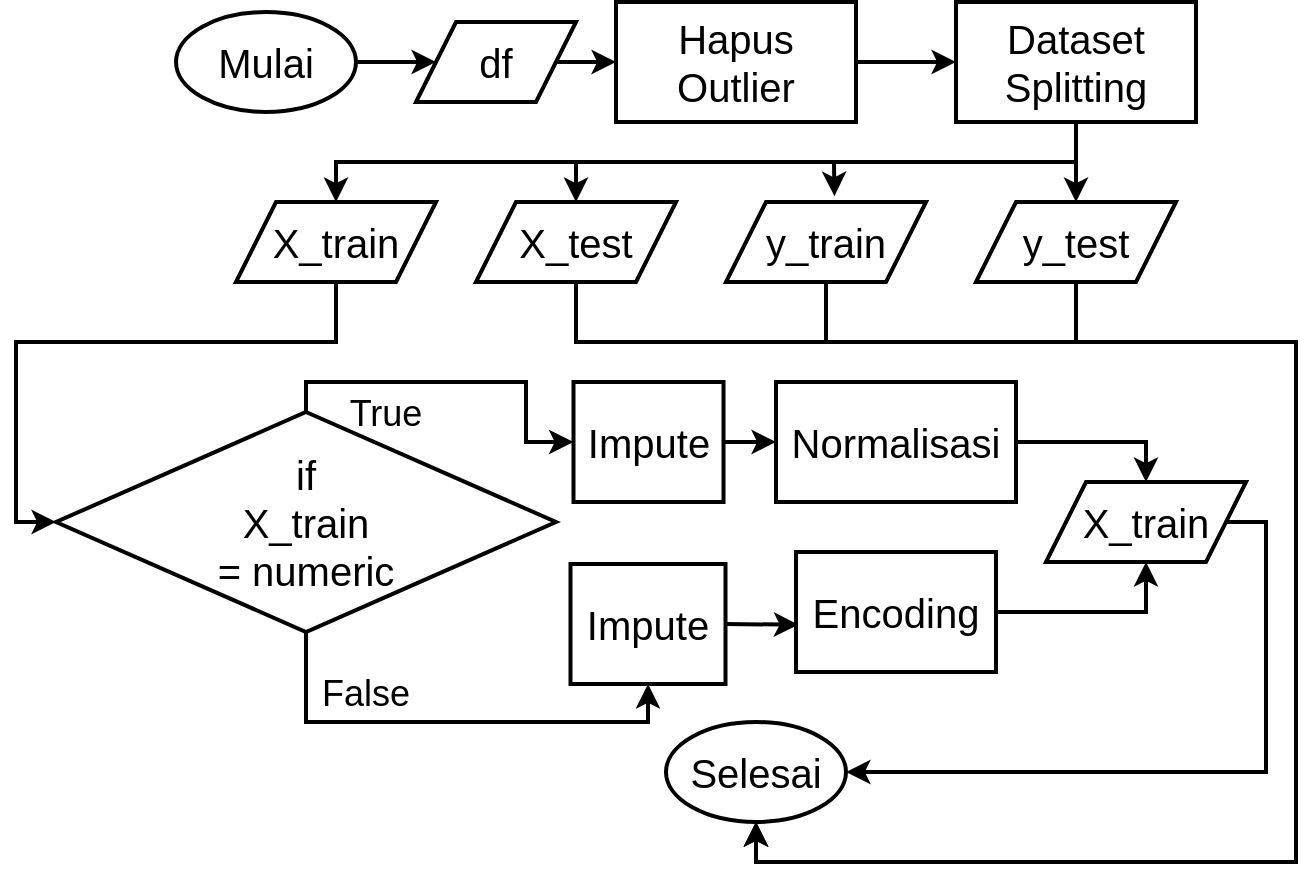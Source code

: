 <mxfile version="15.6.8" type="device"><diagram id="pLoMKyOJUb5f4d5D5iFk" name="Page-1"><mxGraphModel dx="1138" dy="634" grid="1" gridSize="10" guides="1" tooltips="1" connect="1" arrows="1" fold="1" page="1" pageScale="1" pageWidth="850" pageHeight="1100" math="0" shadow="0"><root><mxCell id="0"/><mxCell id="1" parent="0"/><mxCell id="4ybWnc3xlMDUk31ouNec-40" value="" style="group" vertex="1" connectable="0" parent="1"><mxGeometry x="20" y="90" width="640" height="430" as="geometry"/></mxCell><mxCell id="4ybWnc3xlMDUk31ouNec-1" value="&lt;font style=&quot;font-size: 20px&quot;&gt;Mulai&lt;/font&gt;" style="ellipse;whiteSpace=wrap;html=1;strokeWidth=2;" vertex="1" parent="4ybWnc3xlMDUk31ouNec-40"><mxGeometry x="80" y="5" width="90" height="50" as="geometry"/></mxCell><mxCell id="4ybWnc3xlMDUk31ouNec-2" value="&lt;font style=&quot;font-size: 20px&quot;&gt;Selesai&lt;/font&gt;" style="ellipse;whiteSpace=wrap;html=1;strokeWidth=2;" vertex="1" parent="4ybWnc3xlMDUk31ouNec-40"><mxGeometry x="325" y="360" width="90" height="50" as="geometry"/></mxCell><mxCell id="4ybWnc3xlMDUk31ouNec-3" value="df" style="shape=parallelogram;perimeter=parallelogramPerimeter;whiteSpace=wrap;html=1;fixedSize=1;fontSize=20;strokeWidth=2;" vertex="1" parent="4ybWnc3xlMDUk31ouNec-40"><mxGeometry x="200" y="10" width="80" height="40" as="geometry"/></mxCell><mxCell id="4ybWnc3xlMDUk31ouNec-4" value="Hapus&lt;br&gt;Outlier" style="rounded=0;whiteSpace=wrap;html=1;fontSize=20;strokeWidth=2;" vertex="1" parent="4ybWnc3xlMDUk31ouNec-40"><mxGeometry x="300" width="120" height="60" as="geometry"/></mxCell><mxCell id="4ybWnc3xlMDUk31ouNec-5" value="Dataset&lt;br&gt;Splitting" style="rounded=0;whiteSpace=wrap;html=1;fontSize=20;strokeWidth=2;" vertex="1" parent="4ybWnc3xlMDUk31ouNec-40"><mxGeometry x="470" width="120" height="60" as="geometry"/></mxCell><mxCell id="4ybWnc3xlMDUk31ouNec-6" value="X_train" style="shape=parallelogram;perimeter=parallelogramPerimeter;whiteSpace=wrap;html=1;fixedSize=1;fontSize=20;strokeWidth=2;" vertex="1" parent="4ybWnc3xlMDUk31ouNec-40"><mxGeometry x="110" y="100" width="100" height="40" as="geometry"/></mxCell><mxCell id="4ybWnc3xlMDUk31ouNec-7" value="X_test" style="shape=parallelogram;perimeter=parallelogramPerimeter;whiteSpace=wrap;html=1;fixedSize=1;fontSize=20;strokeWidth=2;" vertex="1" parent="4ybWnc3xlMDUk31ouNec-40"><mxGeometry x="230" y="100" width="100" height="40" as="geometry"/></mxCell><mxCell id="4ybWnc3xlMDUk31ouNec-8" value="y_train" style="shape=parallelogram;perimeter=parallelogramPerimeter;whiteSpace=wrap;html=1;fixedSize=1;fontSize=20;strokeWidth=2;" vertex="1" parent="4ybWnc3xlMDUk31ouNec-40"><mxGeometry x="355" y="100" width="100" height="40" as="geometry"/></mxCell><mxCell id="4ybWnc3xlMDUk31ouNec-9" value="y_test" style="shape=parallelogram;perimeter=parallelogramPerimeter;whiteSpace=wrap;html=1;fixedSize=1;fontSize=20;strokeWidth=2;" vertex="1" parent="4ybWnc3xlMDUk31ouNec-40"><mxGeometry x="480" y="100" width="100" height="40" as="geometry"/></mxCell><mxCell id="4ybWnc3xlMDUk31ouNec-10" value="" style="endArrow=classic;html=1;rounded=0;fontSize=20;strokeWidth=2;exitX=1;exitY=0.5;exitDx=0;exitDy=0;entryX=0;entryY=0.5;entryDx=0;entryDy=0;" edge="1" parent="4ybWnc3xlMDUk31ouNec-40" source="4ybWnc3xlMDUk31ouNec-3" target="4ybWnc3xlMDUk31ouNec-4"><mxGeometry x="20" width="50" height="50" as="geometry"><mxPoint x="380" y="270" as="sourcePoint"/><mxPoint x="430" y="220" as="targetPoint"/></mxGeometry></mxCell><mxCell id="4ybWnc3xlMDUk31ouNec-11" value="" style="endArrow=classic;html=1;rounded=0;fontSize=20;strokeWidth=2;exitX=1;exitY=0.5;exitDx=0;exitDy=0;entryX=0;entryY=0.5;entryDx=0;entryDy=0;" edge="1" parent="4ybWnc3xlMDUk31ouNec-40" source="4ybWnc3xlMDUk31ouNec-4" target="4ybWnc3xlMDUk31ouNec-5"><mxGeometry x="20" width="50" height="50" as="geometry"><mxPoint x="490" y="245" as="sourcePoint"/><mxPoint x="540" y="195" as="targetPoint"/></mxGeometry></mxCell><mxCell id="4ybWnc3xlMDUk31ouNec-12" value="" style="endArrow=classic;html=1;rounded=0;fontSize=20;strokeWidth=2;exitX=1;exitY=0.5;exitDx=0;exitDy=0;entryX=0;entryY=0.5;entryDx=0;entryDy=0;" edge="1" parent="4ybWnc3xlMDUk31ouNec-40" source="4ybWnc3xlMDUk31ouNec-1" target="4ybWnc3xlMDUk31ouNec-3"><mxGeometry x="20" width="50" height="50" as="geometry"><mxPoint x="400" y="240" as="sourcePoint"/><mxPoint x="450" y="190" as="targetPoint"/></mxGeometry></mxCell><mxCell id="4ybWnc3xlMDUk31ouNec-14" value="" style="endArrow=classic;html=1;rounded=0;fontSize=20;strokeWidth=2;exitX=0.5;exitY=1;exitDx=0;exitDy=0;entryX=0.5;entryY=0;entryDx=0;entryDy=0;" edge="1" parent="4ybWnc3xlMDUk31ouNec-40" source="4ybWnc3xlMDUk31ouNec-5" target="4ybWnc3xlMDUk31ouNec-9"><mxGeometry x="20" width="50" height="50" as="geometry"><mxPoint x="380" y="100" as="sourcePoint"/><mxPoint x="430" y="50" as="targetPoint"/></mxGeometry></mxCell><mxCell id="4ybWnc3xlMDUk31ouNec-15" value="" style="endArrow=classic;html=1;rounded=0;fontSize=20;strokeWidth=2;exitX=0.5;exitY=1;exitDx=0;exitDy=0;entryX=0.542;entryY=-0.073;entryDx=0;entryDy=0;entryPerimeter=0;" edge="1" parent="4ybWnc3xlMDUk31ouNec-40" source="4ybWnc3xlMDUk31ouNec-5" target="4ybWnc3xlMDUk31ouNec-8"><mxGeometry x="20" width="50" height="50" as="geometry"><mxPoint x="380" y="100" as="sourcePoint"/><mxPoint x="430" y="50" as="targetPoint"/><Array as="points"><mxPoint x="530" y="80"/><mxPoint x="409" y="80"/></Array></mxGeometry></mxCell><mxCell id="4ybWnc3xlMDUk31ouNec-16" value="" style="endArrow=classic;html=1;rounded=0;fontSize=20;strokeWidth=2;exitX=0.5;exitY=1;exitDx=0;exitDy=0;entryX=0.5;entryY=0;entryDx=0;entryDy=0;" edge="1" parent="4ybWnc3xlMDUk31ouNec-40" source="4ybWnc3xlMDUk31ouNec-5" target="4ybWnc3xlMDUk31ouNec-7"><mxGeometry x="20" width="50" height="50" as="geometry"><mxPoint x="340" y="150" as="sourcePoint"/><mxPoint x="390" y="100" as="targetPoint"/><Array as="points"><mxPoint x="530" y="80"/><mxPoint x="280" y="80"/></Array></mxGeometry></mxCell><mxCell id="4ybWnc3xlMDUk31ouNec-17" value="" style="endArrow=classic;html=1;rounded=0;fontSize=20;strokeWidth=2;exitX=0.5;exitY=1;exitDx=0;exitDy=0;entryX=0.5;entryY=0;entryDx=0;entryDy=0;" edge="1" parent="4ybWnc3xlMDUk31ouNec-40" source="4ybWnc3xlMDUk31ouNec-5" target="4ybWnc3xlMDUk31ouNec-6"><mxGeometry x="20" width="50" height="50" as="geometry"><mxPoint x="340" y="150" as="sourcePoint"/><mxPoint x="390" y="100" as="targetPoint"/><Array as="points"><mxPoint x="530" y="80"/><mxPoint x="160" y="80"/></Array></mxGeometry></mxCell><mxCell id="4ybWnc3xlMDUk31ouNec-18" value="if&lt;br&gt;X_train&lt;br&gt;= numeric" style="rhombus;whiteSpace=wrap;html=1;fontSize=20;strokeWidth=2;" vertex="1" parent="4ybWnc3xlMDUk31ouNec-40"><mxGeometry x="20" y="205" width="250" height="110" as="geometry"/></mxCell><mxCell id="4ybWnc3xlMDUk31ouNec-19" value="" style="endArrow=classic;html=1;rounded=0;fontSize=20;strokeWidth=2;exitX=0.5;exitY=1;exitDx=0;exitDy=0;entryX=0;entryY=0.5;entryDx=0;entryDy=0;" edge="1" parent="4ybWnc3xlMDUk31ouNec-40" source="4ybWnc3xlMDUk31ouNec-6" target="4ybWnc3xlMDUk31ouNec-18"><mxGeometry x="20" width="50" height="50" as="geometry"><mxPoint x="140" y="190" as="sourcePoint"/><mxPoint x="190" y="140" as="targetPoint"/><Array as="points"><mxPoint x="160" y="170"/><mxPoint y="170"/><mxPoint y="260"/></Array></mxGeometry></mxCell><mxCell id="4ybWnc3xlMDUk31ouNec-20" value="X_train" style="shape=parallelogram;perimeter=parallelogramPerimeter;whiteSpace=wrap;html=1;fixedSize=1;fontSize=20;strokeWidth=2;" vertex="1" parent="4ybWnc3xlMDUk31ouNec-40"><mxGeometry x="515" y="240" width="100" height="40" as="geometry"/></mxCell><mxCell id="4ybWnc3xlMDUk31ouNec-22" value="Impute" style="rounded=0;whiteSpace=wrap;html=1;fontSize=20;strokeWidth=2;" vertex="1" parent="4ybWnc3xlMDUk31ouNec-40"><mxGeometry x="278.75" y="190" width="75" height="60" as="geometry"/></mxCell><mxCell id="4ybWnc3xlMDUk31ouNec-23" value="Impute" style="rounded=0;whiteSpace=wrap;html=1;fontSize=20;strokeWidth=2;" vertex="1" parent="4ybWnc3xlMDUk31ouNec-40"><mxGeometry x="277.25" y="281" width="77.5" height="60" as="geometry"/></mxCell><mxCell id="4ybWnc3xlMDUk31ouNec-24" value="" style="endArrow=classic;html=1;rounded=0;fontSize=20;strokeWidth=2;exitX=0.5;exitY=1;exitDx=0;exitDy=0;entryX=0.5;entryY=1;entryDx=0;entryDy=0;" edge="1" parent="4ybWnc3xlMDUk31ouNec-40" target="4ybWnc3xlMDUk31ouNec-23"><mxGeometry x="20" width="50" height="50" as="geometry"><mxPoint x="145" y="315" as="sourcePoint"/><mxPoint x="280" y="390" as="targetPoint"/><Array as="points"><mxPoint x="145" y="360"/><mxPoint x="316" y="360"/></Array></mxGeometry></mxCell><mxCell id="4ybWnc3xlMDUk31ouNec-25" value="" style="endArrow=classic;html=1;rounded=0;fontSize=20;strokeWidth=2;exitX=0.5;exitY=0;exitDx=0;exitDy=0;entryX=0;entryY=0.5;entryDx=0;entryDy=0;" edge="1" parent="4ybWnc3xlMDUk31ouNec-40" source="4ybWnc3xlMDUk31ouNec-18" target="4ybWnc3xlMDUk31ouNec-22"><mxGeometry x="20" width="50" height="50" as="geometry"><mxPoint x="335" y="190" as="sourcePoint"/><mxPoint x="385" y="140" as="targetPoint"/><Array as="points"><mxPoint x="145" y="190"/><mxPoint x="255" y="190"/><mxPoint x="255" y="220"/></Array></mxGeometry></mxCell><mxCell id="4ybWnc3xlMDUk31ouNec-26" value="&lt;font style=&quot;font-size: 18px&quot;&gt;True&lt;/font&gt;" style="text;html=1;strokeColor=none;fillColor=none;align=center;verticalAlign=middle;whiteSpace=wrap;rounded=0;fontSize=20;" vertex="1" parent="4ybWnc3xlMDUk31ouNec-40"><mxGeometry x="155" y="190" width="60" height="30" as="geometry"/></mxCell><mxCell id="4ybWnc3xlMDUk31ouNec-27" value="&lt;font style=&quot;font-size: 18px&quot;&gt;False&lt;/font&gt;" style="text;html=1;strokeColor=none;fillColor=none;align=center;verticalAlign=middle;whiteSpace=wrap;rounded=0;fontSize=20;" vertex="1" parent="4ybWnc3xlMDUk31ouNec-40"><mxGeometry x="145" y="330" width="60" height="30" as="geometry"/></mxCell><mxCell id="4ybWnc3xlMDUk31ouNec-28" value="" style="endArrow=classic;html=1;rounded=0;fontSize=18;strokeWidth=2;exitX=1;exitY=0.5;exitDx=0;exitDy=0;entryX=1;entryY=0.5;entryDx=0;entryDy=0;" edge="1" parent="4ybWnc3xlMDUk31ouNec-40" source="4ybWnc3xlMDUk31ouNec-20" target="4ybWnc3xlMDUk31ouNec-2"><mxGeometry x="20" width="50" height="50" as="geometry"><mxPoint x="365" y="160" as="sourcePoint"/><mxPoint x="415" y="110" as="targetPoint"/><Array as="points"><mxPoint x="625" y="260"/><mxPoint x="625" y="385"/></Array></mxGeometry></mxCell><mxCell id="4ybWnc3xlMDUk31ouNec-29" value="" style="endArrow=classic;html=1;rounded=0;fontSize=18;strokeWidth=2;exitX=1;exitY=0.5;exitDx=0;exitDy=0;entryX=0;entryY=0.5;entryDx=0;entryDy=0;" edge="1" parent="4ybWnc3xlMDUk31ouNec-40" source="4ybWnc3xlMDUk31ouNec-22" target="4ybWnc3xlMDUk31ouNec-31"><mxGeometry x="20" width="50" height="50" as="geometry"><mxPoint x="405" y="170" as="sourcePoint"/><mxPoint x="455" y="120" as="targetPoint"/></mxGeometry></mxCell><mxCell id="4ybWnc3xlMDUk31ouNec-30" value="" style="endArrow=classic;html=1;rounded=0;fontSize=18;strokeWidth=2;exitX=1;exitY=0.5;exitDx=0;exitDy=0;entryX=0.012;entryY=0.606;entryDx=0;entryDy=0;entryPerimeter=0;" edge="1" parent="4ybWnc3xlMDUk31ouNec-40" source="4ybWnc3xlMDUk31ouNec-23" target="4ybWnc3xlMDUk31ouNec-32"><mxGeometry x="20" width="50" height="50" as="geometry"><mxPoint x="415" y="190" as="sourcePoint"/><mxPoint x="465" y="140" as="targetPoint"/></mxGeometry></mxCell><mxCell id="4ybWnc3xlMDUk31ouNec-31" value="Normalisasi" style="rounded=0;whiteSpace=wrap;html=1;fontSize=20;strokeWidth=2;" vertex="1" parent="4ybWnc3xlMDUk31ouNec-40"><mxGeometry x="380" y="190" width="120" height="60" as="geometry"/></mxCell><mxCell id="4ybWnc3xlMDUk31ouNec-32" value="Encoding" style="rounded=0;whiteSpace=wrap;html=1;fontSize=20;strokeWidth=2;" vertex="1" parent="4ybWnc3xlMDUk31ouNec-40"><mxGeometry x="390" y="275" width="100" height="60" as="geometry"/></mxCell><mxCell id="4ybWnc3xlMDUk31ouNec-33" value="" style="endArrow=classic;html=1;rounded=0;fontSize=18;strokeWidth=2;exitX=1;exitY=0.5;exitDx=0;exitDy=0;entryX=0.5;entryY=1;entryDx=0;entryDy=0;" edge="1" parent="4ybWnc3xlMDUk31ouNec-40" source="4ybWnc3xlMDUk31ouNec-32" target="4ybWnc3xlMDUk31ouNec-20"><mxGeometry x="20" width="50" height="50" as="geometry"><mxPoint x="455" y="260" as="sourcePoint"/><mxPoint x="505" y="210" as="targetPoint"/><Array as="points"><mxPoint x="565" y="305"/></Array></mxGeometry></mxCell><mxCell id="4ybWnc3xlMDUk31ouNec-34" value="" style="endArrow=classic;html=1;rounded=0;fontSize=18;strokeWidth=2;entryX=0.5;entryY=0;entryDx=0;entryDy=0;exitX=1;exitY=0.5;exitDx=0;exitDy=0;" edge="1" parent="4ybWnc3xlMDUk31ouNec-40" source="4ybWnc3xlMDUk31ouNec-31" target="4ybWnc3xlMDUk31ouNec-20"><mxGeometry x="20" width="50" height="50" as="geometry"><mxPoint x="575" y="210" as="sourcePoint"/><mxPoint x="505" y="210" as="targetPoint"/><Array as="points"><mxPoint x="565" y="220"/></Array></mxGeometry></mxCell><mxCell id="4ybWnc3xlMDUk31ouNec-35" value="" style="endArrow=classic;html=1;rounded=0;fontSize=18;strokeWidth=2;exitX=0.5;exitY=1;exitDx=0;exitDy=0;entryX=0.5;entryY=1;entryDx=0;entryDy=0;" edge="1" parent="4ybWnc3xlMDUk31ouNec-40" source="4ybWnc3xlMDUk31ouNec-7" target="4ybWnc3xlMDUk31ouNec-2"><mxGeometry x="20" width="50" height="50" as="geometry"><mxPoint x="270" y="240" as="sourcePoint"/><mxPoint x="320" y="190" as="targetPoint"/><Array as="points"><mxPoint x="280" y="170"/><mxPoint x="640" y="170"/><mxPoint x="640" y="430"/><mxPoint x="370" y="430"/></Array></mxGeometry></mxCell><mxCell id="4ybWnc3xlMDUk31ouNec-37" value="" style="endArrow=classic;html=1;rounded=0;fontSize=18;strokeWidth=2;exitX=0.5;exitY=1;exitDx=0;exitDy=0;entryX=0.5;entryY=1;entryDx=0;entryDy=0;" edge="1" parent="4ybWnc3xlMDUk31ouNec-40" source="4ybWnc3xlMDUk31ouNec-8" target="4ybWnc3xlMDUk31ouNec-2"><mxGeometry x="20" width="50" height="50" as="geometry"><mxPoint x="270" y="240" as="sourcePoint"/><mxPoint x="320" y="190" as="targetPoint"/><Array as="points"><mxPoint x="405" y="170"/><mxPoint x="640" y="170"/><mxPoint x="640" y="430"/><mxPoint x="370" y="430"/></Array></mxGeometry></mxCell><mxCell id="4ybWnc3xlMDUk31ouNec-38" value="" style="endArrow=classic;html=1;rounded=0;fontSize=18;strokeWidth=2;exitX=0.5;exitY=1;exitDx=0;exitDy=0;entryX=0.5;entryY=1;entryDx=0;entryDy=0;" edge="1" parent="4ybWnc3xlMDUk31ouNec-40" source="4ybWnc3xlMDUk31ouNec-9" target="4ybWnc3xlMDUk31ouNec-2"><mxGeometry x="20" width="50" height="50" as="geometry"><mxPoint x="270" y="240" as="sourcePoint"/><mxPoint x="320" y="190" as="targetPoint"/><Array as="points"><mxPoint x="530" y="170"/><mxPoint x="640" y="170"/><mxPoint x="640" y="430"/><mxPoint x="370" y="430"/></Array></mxGeometry></mxCell></root></mxGraphModel></diagram></mxfile>